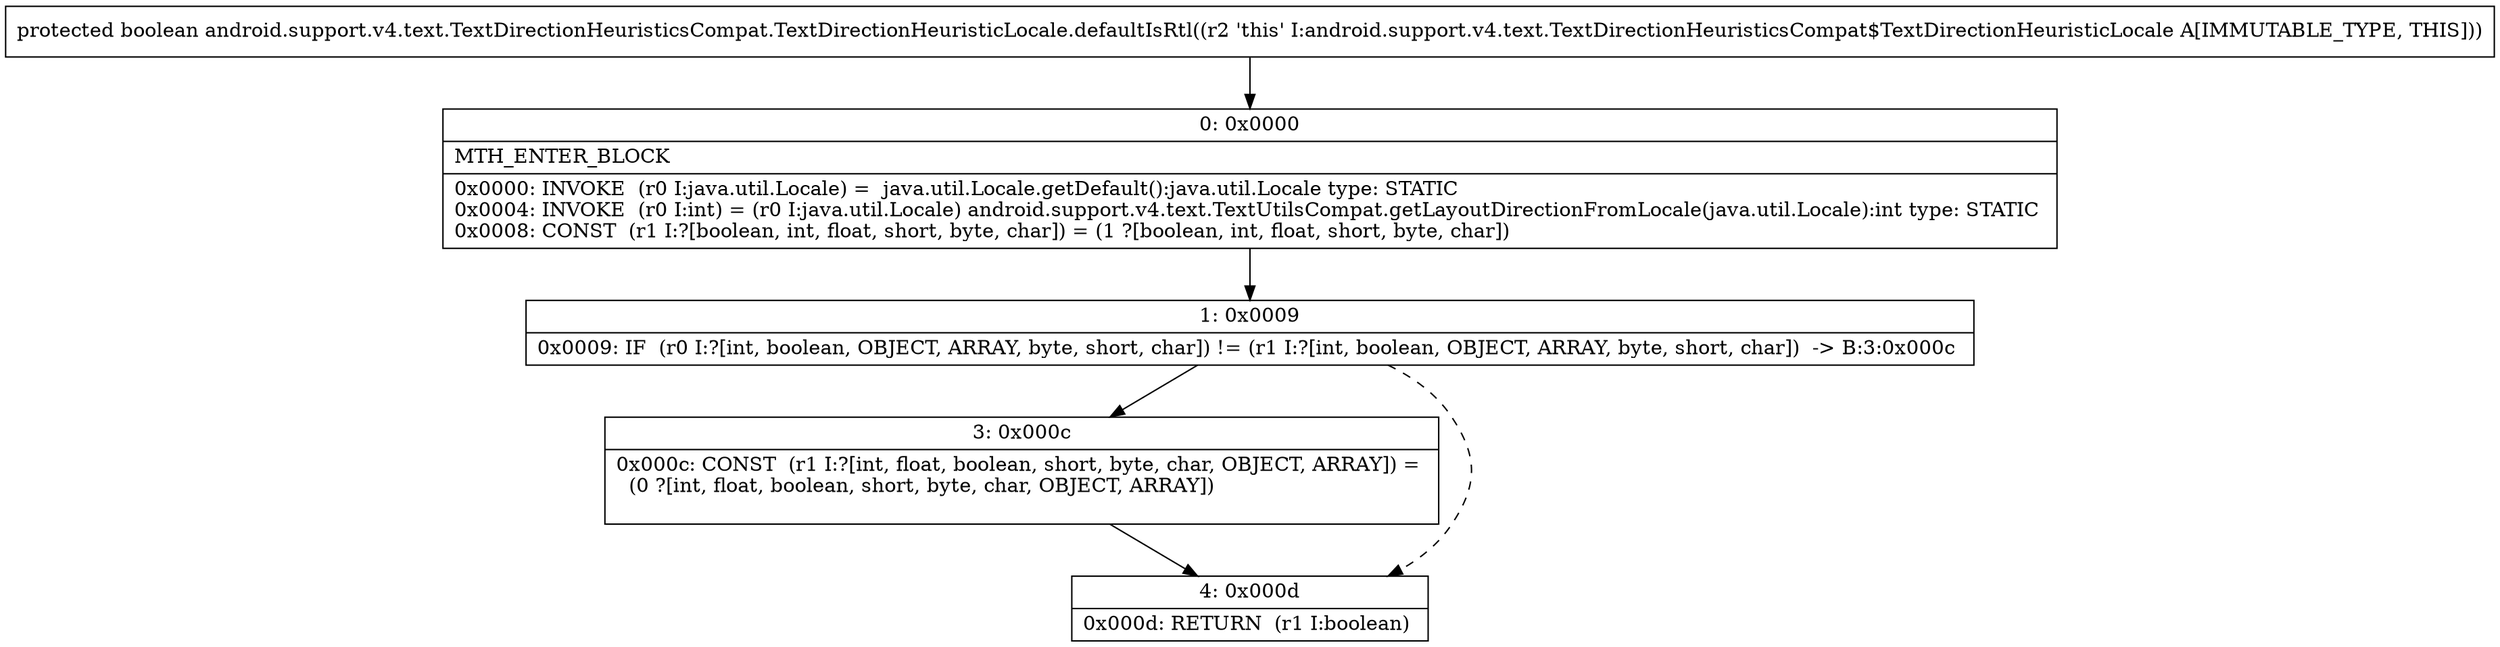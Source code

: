 digraph "CFG forandroid.support.v4.text.TextDirectionHeuristicsCompat.TextDirectionHeuristicLocale.defaultIsRtl()Z" {
Node_0 [shape=record,label="{0\:\ 0x0000|MTH_ENTER_BLOCK\l|0x0000: INVOKE  (r0 I:java.util.Locale) =  java.util.Locale.getDefault():java.util.Locale type: STATIC \l0x0004: INVOKE  (r0 I:int) = (r0 I:java.util.Locale) android.support.v4.text.TextUtilsCompat.getLayoutDirectionFromLocale(java.util.Locale):int type: STATIC \l0x0008: CONST  (r1 I:?[boolean, int, float, short, byte, char]) = (1 ?[boolean, int, float, short, byte, char]) \l}"];
Node_1 [shape=record,label="{1\:\ 0x0009|0x0009: IF  (r0 I:?[int, boolean, OBJECT, ARRAY, byte, short, char]) != (r1 I:?[int, boolean, OBJECT, ARRAY, byte, short, char])  \-\> B:3:0x000c \l}"];
Node_3 [shape=record,label="{3\:\ 0x000c|0x000c: CONST  (r1 I:?[int, float, boolean, short, byte, char, OBJECT, ARRAY]) = \l  (0 ?[int, float, boolean, short, byte, char, OBJECT, ARRAY])\l \l}"];
Node_4 [shape=record,label="{4\:\ 0x000d|0x000d: RETURN  (r1 I:boolean) \l}"];
MethodNode[shape=record,label="{protected boolean android.support.v4.text.TextDirectionHeuristicsCompat.TextDirectionHeuristicLocale.defaultIsRtl((r2 'this' I:android.support.v4.text.TextDirectionHeuristicsCompat$TextDirectionHeuristicLocale A[IMMUTABLE_TYPE, THIS])) }"];
MethodNode -> Node_0;
Node_0 -> Node_1;
Node_1 -> Node_3;
Node_1 -> Node_4[style=dashed];
Node_3 -> Node_4;
}

